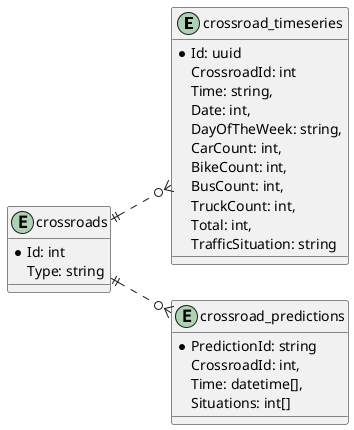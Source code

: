@startuml users
left to right direction

entity crossroad_timeseries {
    *Id: uuid
    CrossroadId: int
    Time: string,
    Date: int,
    DayOfTheWeek: string,
    CarCount: int,
    BikeCount: int,
    BusCount: int,
    TruckCount: int,
    Total: int,
    TrafficSituation: string
}

entity crossroads {
    *Id: int
    Type: string
}

entity crossroad_predictions {
    *PredictionId: string
    CrossroadId: int,
    Time: datetime[],
    Situations: int[]
}


crossroads ||..o{ crossroad_timeseries
crossroads ||..o{ crossroad_predictions

@enduml
